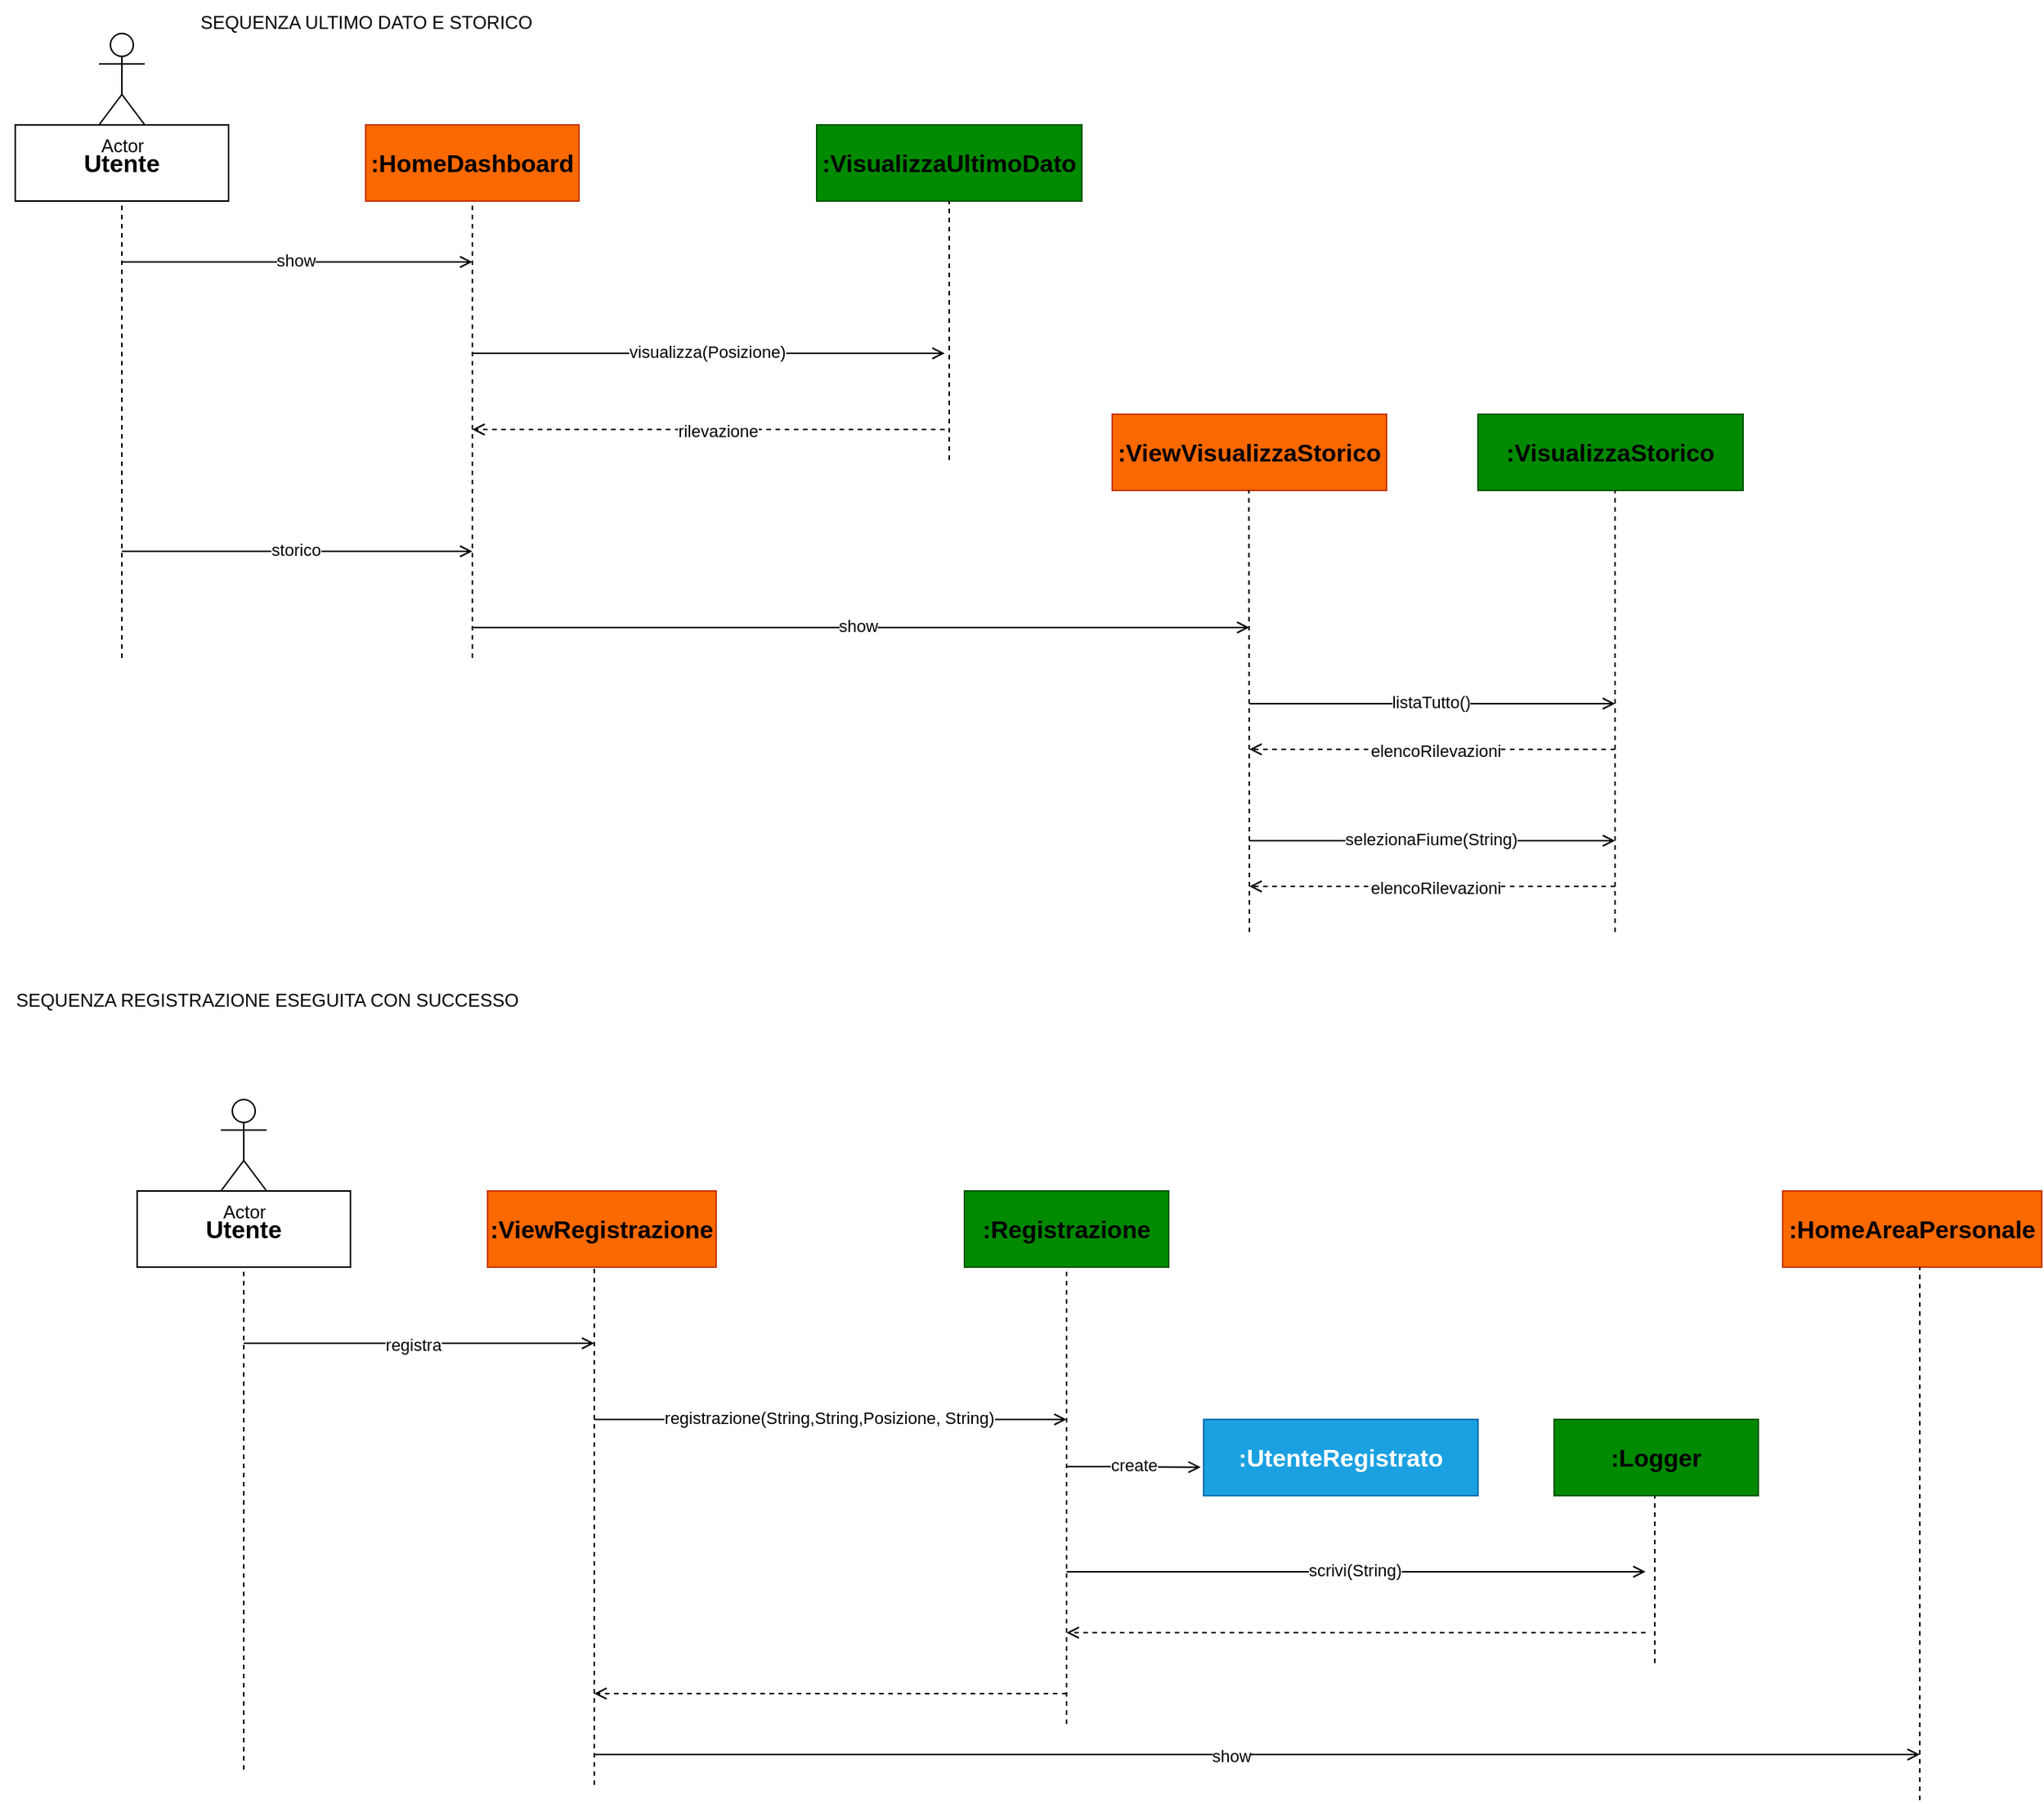 <mxfile version="27.1.6">
  <diagram name="Pagina-1" id="q5SdlHfGuLSYK5Ea52MW">
    <mxGraphModel grid="1" page="1" gridSize="10" guides="1" tooltips="1" connect="1" arrows="1" fold="1" pageScale="1" pageWidth="827" pageHeight="1169" math="0" shadow="0">
      <root>
        <mxCell id="0" />
        <mxCell id="1" parent="0" />
        <mxCell id="jfeon6HeDt7GRnX7dWGx-30" value="&lt;span style=&quot;font-size: 16px; font-weight: 700;&quot;&gt;Utente&lt;/span&gt;" style="html=1;whiteSpace=wrap;fontColor=default;" vertex="1" parent="1">
          <mxGeometry x="70" y="130" width="140" height="50" as="geometry" />
        </mxCell>
        <mxCell id="jfeon6HeDt7GRnX7dWGx-31" value="" style="endArrow=none;dashed=1;html=1;rounded=0;entryX=0.5;entryY=1;entryDx=0;entryDy=0;" edge="1" parent="1" target="jfeon6HeDt7GRnX7dWGx-30">
          <mxGeometry width="50" height="50" relative="1" as="geometry">
            <mxPoint x="140" y="480" as="sourcePoint" />
            <mxPoint x="160" y="220" as="targetPoint" />
          </mxGeometry>
        </mxCell>
        <mxCell id="jfeon6HeDt7GRnX7dWGx-32" value="&lt;span style=&quot;font-size: 16px; font-weight: 700;&quot;&gt;:HomeDashboard&lt;/span&gt;" style="html=1;whiteSpace=wrap;fontColor=#000000;fillColor=#fa6800;strokeColor=#C73500;" vertex="1" parent="1">
          <mxGeometry x="300" y="130" width="140" height="50" as="geometry" />
        </mxCell>
        <mxCell id="jfeon6HeDt7GRnX7dWGx-33" value="" style="endArrow=none;dashed=1;html=1;rounded=0;entryX=0.5;entryY=1;entryDx=0;entryDy=0;" edge="1" parent="1" target="jfeon6HeDt7GRnX7dWGx-32">
          <mxGeometry width="50" height="50" relative="1" as="geometry">
            <mxPoint x="370" y="480" as="sourcePoint" />
            <mxPoint x="390" y="220" as="targetPoint" />
            <Array as="points">
              <mxPoint x="370" y="280" />
            </Array>
          </mxGeometry>
        </mxCell>
        <mxCell id="jfeon6HeDt7GRnX7dWGx-34" value="&lt;span style=&quot;font-size: 16px; font-weight: 700;&quot;&gt;&lt;font style=&quot;color: rgb(0, 0, 0);&quot;&gt;:VisualizzaUltimoDato&lt;/font&gt;&lt;/span&gt;" style="html=1;whiteSpace=wrap;fontColor=#ffffff;fillColor=#008a00;strokeColor=#005700;" vertex="1" parent="1">
          <mxGeometry x="596" y="130" width="174" height="50" as="geometry" />
        </mxCell>
        <mxCell id="jfeon6HeDt7GRnX7dWGx-35" value="" style="endArrow=none;dashed=1;html=1;rounded=0;" edge="1" parent="1">
          <mxGeometry width="50" height="50" relative="1" as="geometry">
            <mxPoint x="683" y="350" as="sourcePoint" />
            <mxPoint x="683" y="180" as="targetPoint" />
          </mxGeometry>
        </mxCell>
        <mxCell id="jfeon6HeDt7GRnX7dWGx-40" value="" style="endArrow=open;dashed=1;endFill=0;html=1;rounded=0;" edge="1" parent="1">
          <mxGeometry width="160" relative="1" as="geometry">
            <mxPoint x="680" y="330" as="sourcePoint" />
            <mxPoint x="370" y="330" as="targetPoint" />
          </mxGeometry>
        </mxCell>
        <mxCell id="jfeon6HeDt7GRnX7dWGx-58" value="rilevazione" style="edgeLabel;html=1;align=center;verticalAlign=middle;resizable=0;points=[];" connectable="0" vertex="1" parent="jfeon6HeDt7GRnX7dWGx-40">
          <mxGeometry x="-0.039" y="1" relative="1" as="geometry">
            <mxPoint as="offset" />
          </mxGeometry>
        </mxCell>
        <mxCell id="jfeon6HeDt7GRnX7dWGx-41" value="Actor" style="shape=umlActor;verticalLabelPosition=bottom;verticalAlign=top;html=1;" vertex="1" parent="1">
          <mxGeometry x="125" y="70" width="30" height="60" as="geometry" />
        </mxCell>
        <mxCell id="jfeon6HeDt7GRnX7dWGx-61" value="" style="endArrow=open;html=1;rounded=0;endFill=0;" edge="1" parent="1">
          <mxGeometry width="50" height="50" relative="1" as="geometry">
            <mxPoint x="370" y="280" as="sourcePoint" />
            <mxPoint x="680" y="280" as="targetPoint" />
          </mxGeometry>
        </mxCell>
        <mxCell id="jfeon6HeDt7GRnX7dWGx-62" value="visualizza(Posizione)" style="edgeLabel;html=1;align=center;verticalAlign=middle;resizable=0;points=[];" connectable="0" vertex="1" parent="jfeon6HeDt7GRnX7dWGx-61">
          <mxGeometry x="-0.007" y="1" relative="1" as="geometry">
            <mxPoint as="offset" />
          </mxGeometry>
        </mxCell>
        <mxCell id="jfeon6HeDt7GRnX7dWGx-63" value="" style="endArrow=open;html=1;rounded=0;endFill=0;" edge="1" parent="1">
          <mxGeometry width="50" height="50" relative="1" as="geometry">
            <mxPoint x="140" y="220" as="sourcePoint" />
            <mxPoint x="370" y="220" as="targetPoint" />
          </mxGeometry>
        </mxCell>
        <mxCell id="jfeon6HeDt7GRnX7dWGx-64" value="show" style="edgeLabel;html=1;align=center;verticalAlign=middle;resizable=0;points=[];" connectable="0" vertex="1" parent="jfeon6HeDt7GRnX7dWGx-63">
          <mxGeometry x="-0.007" y="1" relative="1" as="geometry">
            <mxPoint as="offset" />
          </mxGeometry>
        </mxCell>
        <mxCell id="jfeon6HeDt7GRnX7dWGx-65" value="" style="endArrow=open;html=1;rounded=0;endFill=0;" edge="1" parent="1">
          <mxGeometry width="50" height="50" relative="1" as="geometry">
            <mxPoint x="140" y="410" as="sourcePoint" />
            <mxPoint x="370" y="410" as="targetPoint" />
          </mxGeometry>
        </mxCell>
        <mxCell id="jfeon6HeDt7GRnX7dWGx-66" value="storico" style="edgeLabel;html=1;align=center;verticalAlign=middle;resizable=0;points=[];" connectable="0" vertex="1" parent="jfeon6HeDt7GRnX7dWGx-65">
          <mxGeometry x="-0.007" y="1" relative="1" as="geometry">
            <mxPoint as="offset" />
          </mxGeometry>
        </mxCell>
        <mxCell id="jfeon6HeDt7GRnX7dWGx-67" value="" style="endArrow=open;html=1;rounded=0;endFill=0;" edge="1" parent="1">
          <mxGeometry width="50" height="50" relative="1" as="geometry">
            <mxPoint x="370" y="460" as="sourcePoint" />
            <mxPoint x="880" y="460" as="targetPoint" />
          </mxGeometry>
        </mxCell>
        <mxCell id="jfeon6HeDt7GRnX7dWGx-68" value="show" style="edgeLabel;html=1;align=center;verticalAlign=middle;resizable=0;points=[];" connectable="0" vertex="1" parent="jfeon6HeDt7GRnX7dWGx-67">
          <mxGeometry x="-0.007" y="1" relative="1" as="geometry">
            <mxPoint as="offset" />
          </mxGeometry>
        </mxCell>
        <mxCell id="jfeon6HeDt7GRnX7dWGx-69" value="&lt;span style=&quot;font-size: 16px; font-weight: 700;&quot;&gt;:ViewVisualizzaStorico&lt;/span&gt;" style="html=1;whiteSpace=wrap;fontColor=#000000;fillColor=#fa6800;strokeColor=#C73500;" vertex="1" parent="1">
          <mxGeometry x="790" y="320" width="180" height="50" as="geometry" />
        </mxCell>
        <mxCell id="jfeon6HeDt7GRnX7dWGx-70" value="" style="endArrow=none;dashed=1;html=1;rounded=0;" edge="1" parent="1">
          <mxGeometry width="50" height="50" relative="1" as="geometry">
            <mxPoint x="880" y="660" as="sourcePoint" />
            <mxPoint x="879.66" y="370" as="targetPoint" />
          </mxGeometry>
        </mxCell>
        <mxCell id="jfeon6HeDt7GRnX7dWGx-71" value="&lt;span style=&quot;font-size: 16px; font-weight: 700;&quot;&gt;&lt;font style=&quot;color: rgb(0, 0, 0);&quot;&gt;:VisualizzaStorico&lt;/font&gt;&lt;/span&gt;" style="html=1;whiteSpace=wrap;fillColor=#008a00;strokeColor=#005700;shadow=0;fontColor=#ffffff;" vertex="1" parent="1">
          <mxGeometry x="1030" y="320" width="174" height="50" as="geometry" />
        </mxCell>
        <mxCell id="jfeon6HeDt7GRnX7dWGx-72" value="" style="endArrow=none;dashed=1;html=1;rounded=0;" edge="1" parent="1">
          <mxGeometry width="50" height="50" relative="1" as="geometry">
            <mxPoint x="1120" y="660" as="sourcePoint" />
            <mxPoint x="1120" y="370" as="targetPoint" />
          </mxGeometry>
        </mxCell>
        <mxCell id="jfeon6HeDt7GRnX7dWGx-73" value="" style="endArrow=open;html=1;rounded=0;endFill=0;" edge="1" parent="1">
          <mxGeometry width="50" height="50" relative="1" as="geometry">
            <mxPoint x="880" y="510" as="sourcePoint" />
            <mxPoint x="1120" y="510" as="targetPoint" />
          </mxGeometry>
        </mxCell>
        <mxCell id="jfeon6HeDt7GRnX7dWGx-75" value="listaTutto()" style="edgeLabel;html=1;align=center;verticalAlign=middle;resizable=0;points=[];" connectable="0" vertex="1" parent="jfeon6HeDt7GRnX7dWGx-73">
          <mxGeometry x="-0.007" y="1" relative="1" as="geometry">
            <mxPoint as="offset" />
          </mxGeometry>
        </mxCell>
        <mxCell id="jfeon6HeDt7GRnX7dWGx-76" value="" style="endArrow=open;dashed=1;endFill=0;html=1;rounded=0;" edge="1" parent="1">
          <mxGeometry width="160" relative="1" as="geometry">
            <mxPoint x="1120" y="540" as="sourcePoint" />
            <mxPoint x="880" y="540" as="targetPoint" />
          </mxGeometry>
        </mxCell>
        <mxCell id="jfeon6HeDt7GRnX7dWGx-77" value="elencoRilevazioni" style="edgeLabel;html=1;align=center;verticalAlign=middle;resizable=0;points=[];" connectable="0" vertex="1" parent="jfeon6HeDt7GRnX7dWGx-76">
          <mxGeometry x="-0.039" y="1" relative="1" as="geometry">
            <mxPoint x="-3" as="offset" />
          </mxGeometry>
        </mxCell>
        <mxCell id="jfeon6HeDt7GRnX7dWGx-78" value="" style="endArrow=open;html=1;rounded=0;endFill=0;" edge="1" parent="1">
          <mxGeometry width="50" height="50" relative="1" as="geometry">
            <mxPoint x="880" y="600" as="sourcePoint" />
            <mxPoint x="1120" y="600" as="targetPoint" />
          </mxGeometry>
        </mxCell>
        <mxCell id="jfeon6HeDt7GRnX7dWGx-79" value="selezionaFiume(String)" style="edgeLabel;html=1;align=center;verticalAlign=middle;resizable=0;points=[];" connectable="0" vertex="1" parent="jfeon6HeDt7GRnX7dWGx-78">
          <mxGeometry x="-0.007" y="1" relative="1" as="geometry">
            <mxPoint as="offset" />
          </mxGeometry>
        </mxCell>
        <mxCell id="jfeon6HeDt7GRnX7dWGx-80" value="" style="endArrow=open;dashed=1;endFill=0;html=1;rounded=0;" edge="1" parent="1">
          <mxGeometry width="160" relative="1" as="geometry">
            <mxPoint x="1120" y="630" as="sourcePoint" />
            <mxPoint x="880" y="630" as="targetPoint" />
          </mxGeometry>
        </mxCell>
        <mxCell id="jfeon6HeDt7GRnX7dWGx-81" value="elencoRilevazioni" style="edgeLabel;html=1;align=center;verticalAlign=middle;resizable=0;points=[];" connectable="0" vertex="1" parent="jfeon6HeDt7GRnX7dWGx-80">
          <mxGeometry x="-0.039" y="1" relative="1" as="geometry">
            <mxPoint x="-3" as="offset" />
          </mxGeometry>
        </mxCell>
        <mxCell id="jfeon6HeDt7GRnX7dWGx-84" value="SEQUENZA ULTIMO DATO E STORICO" style="text;html=1;align=center;verticalAlign=middle;resizable=0;points=[];autosize=1;strokeColor=none;fillColor=none;" vertex="1" parent="1">
          <mxGeometry x="180" y="48" width="240" height="30" as="geometry" />
        </mxCell>
        <mxCell id="jfeon6HeDt7GRnX7dWGx-85" value="SEQUENZA REGISTRAZIONE ESEGUITA CON SUCCESSO" style="text;html=1;align=center;verticalAlign=middle;resizable=0;points=[];autosize=1;strokeColor=none;fillColor=none;" vertex="1" parent="1">
          <mxGeometry x="60" y="690" width="350" height="30" as="geometry" />
        </mxCell>
        <mxCell id="jfeon6HeDt7GRnX7dWGx-86" value="&lt;span style=&quot;font-size: 16px; font-weight: 700;&quot;&gt;Utente&lt;/span&gt;" style="html=1;whiteSpace=wrap;fontColor=default;" vertex="1" parent="1">
          <mxGeometry x="150" y="830" width="140" height="50" as="geometry" />
        </mxCell>
        <mxCell id="jfeon6HeDt7GRnX7dWGx-87" value="" style="endArrow=none;dashed=1;html=1;rounded=0;entryX=0.5;entryY=1;entryDx=0;entryDy=0;" edge="1" parent="1" target="jfeon6HeDt7GRnX7dWGx-86">
          <mxGeometry width="50" height="50" relative="1" as="geometry">
            <mxPoint x="220" y="1210" as="sourcePoint" />
            <mxPoint x="240" y="920" as="targetPoint" />
          </mxGeometry>
        </mxCell>
        <mxCell id="jfeon6HeDt7GRnX7dWGx-88" value="&lt;span style=&quot;font-size: 16px; font-weight: 700;&quot;&gt;:ViewRegistrazione&lt;/span&gt;" style="html=1;whiteSpace=wrap;fontColor=#000000;fillColor=#fa6800;strokeColor=#C73500;" vertex="1" parent="1">
          <mxGeometry x="380" y="830" width="150" height="50" as="geometry" />
        </mxCell>
        <mxCell id="jfeon6HeDt7GRnX7dWGx-89" value="" style="endArrow=none;dashed=1;html=1;rounded=0;" edge="1" parent="1">
          <mxGeometry width="50" height="50" relative="1" as="geometry">
            <mxPoint x="450" y="1220" as="sourcePoint" />
            <mxPoint x="450" y="881" as="targetPoint" />
            <Array as="points">
              <mxPoint x="450" y="980" />
            </Array>
          </mxGeometry>
        </mxCell>
        <mxCell id="jfeon6HeDt7GRnX7dWGx-90" value="&lt;span style=&quot;font-size: 16px; font-weight: 700;&quot;&gt;&lt;font style=&quot;color: rgb(0, 0, 0);&quot;&gt;:Registrazione&lt;/font&gt;&lt;/span&gt;" style="html=1;whiteSpace=wrap;fontColor=#ffffff;fillColor=#008a00;strokeColor=#005700;" vertex="1" parent="1">
          <mxGeometry x="693" y="830" width="134" height="50" as="geometry" />
        </mxCell>
        <mxCell id="jfeon6HeDt7GRnX7dWGx-91" value="" style="endArrow=none;dashed=1;html=1;rounded=0;" edge="1" parent="1">
          <mxGeometry width="50" height="50" relative="1" as="geometry">
            <mxPoint x="760" y="1180" as="sourcePoint" />
            <mxPoint x="760" y="880" as="targetPoint" />
          </mxGeometry>
        </mxCell>
        <mxCell id="jfeon6HeDt7GRnX7dWGx-94" value="Actor" style="shape=umlActor;verticalLabelPosition=bottom;verticalAlign=top;html=1;" vertex="1" parent="1">
          <mxGeometry x="205" y="770" width="30" height="60" as="geometry" />
        </mxCell>
        <mxCell id="jfeon6HeDt7GRnX7dWGx-98" value="" style="endArrow=open;html=1;rounded=0;endFill=0;" edge="1" parent="1">
          <mxGeometry width="50" height="50" relative="1" as="geometry">
            <mxPoint x="450" y="980" as="sourcePoint" />
            <mxPoint x="760" y="980" as="targetPoint" />
          </mxGeometry>
        </mxCell>
        <mxCell id="jfeon6HeDt7GRnX7dWGx-99" value="registrazione(String,String,Posizione, String)" style="edgeLabel;html=1;align=center;verticalAlign=middle;resizable=0;points=[];" connectable="0" vertex="1" parent="jfeon6HeDt7GRnX7dWGx-98">
          <mxGeometry x="-0.007" y="1" relative="1" as="geometry">
            <mxPoint as="offset" />
          </mxGeometry>
        </mxCell>
        <mxCell id="jfeon6HeDt7GRnX7dWGx-100" value="" style="endArrow=open;html=1;rounded=0;endFill=0;" edge="1" parent="1">
          <mxGeometry width="50" height="50" relative="1" as="geometry">
            <mxPoint x="220" y="930" as="sourcePoint" />
            <mxPoint x="450" y="930" as="targetPoint" />
          </mxGeometry>
        </mxCell>
        <mxCell id="jfeon6HeDt7GRnX7dWGx-123" value="registra" style="edgeLabel;html=1;align=center;verticalAlign=middle;resizable=0;points=[];" connectable="0" vertex="1" parent="jfeon6HeDt7GRnX7dWGx-100">
          <mxGeometry x="-0.04" y="-1" relative="1" as="geometry">
            <mxPoint as="offset" />
          </mxGeometry>
        </mxCell>
        <mxCell id="jfeon6HeDt7GRnX7dWGx-106" value="&lt;span style=&quot;font-size: 16px; font-weight: 700;&quot;&gt;:UtenteRegistrato&lt;/span&gt;" style="html=1;whiteSpace=wrap;fontColor=#ffffff;fillColor=#1ba1e2;strokeColor=#006EAF;" vertex="1" parent="1">
          <mxGeometry x="850" y="980" width="180" height="50" as="geometry" />
        </mxCell>
        <mxCell id="jfeon6HeDt7GRnX7dWGx-124" value="" style="endArrow=open;html=1;rounded=0;endFill=0;entryX=-0.011;entryY=0.627;entryDx=0;entryDy=0;entryPerimeter=0;" edge="1" parent="1" target="jfeon6HeDt7GRnX7dWGx-106">
          <mxGeometry width="50" height="50" relative="1" as="geometry">
            <mxPoint x="760" y="1011" as="sourcePoint" />
            <mxPoint x="1190" y="940" as="targetPoint" />
            <Array as="points">
              <mxPoint x="790" y="1011" />
            </Array>
          </mxGeometry>
        </mxCell>
        <mxCell id="jfeon6HeDt7GRnX7dWGx-125" value="create" style="edgeLabel;html=1;align=center;verticalAlign=middle;resizable=0;points=[];" connectable="0" vertex="1" parent="jfeon6HeDt7GRnX7dWGx-124">
          <mxGeometry x="-0.007" y="1" relative="1" as="geometry">
            <mxPoint as="offset" />
          </mxGeometry>
        </mxCell>
        <mxCell id="jfeon6HeDt7GRnX7dWGx-126" value="&lt;span style=&quot;font-size: 16px; font-weight: 700;&quot;&gt;&lt;font style=&quot;color: rgb(0, 0, 0);&quot;&gt;:Logger&lt;/font&gt;&lt;/span&gt;" style="html=1;whiteSpace=wrap;fontColor=#ffffff;fillColor=#008a00;strokeColor=#005700;" vertex="1" parent="1">
          <mxGeometry x="1080" y="980" width="134" height="50" as="geometry" />
        </mxCell>
        <mxCell id="jfeon6HeDt7GRnX7dWGx-127" value="" style="endArrow=none;dashed=1;html=1;rounded=0;" edge="1" parent="1">
          <mxGeometry width="50" height="50" relative="1" as="geometry">
            <mxPoint x="1146.09" y="1140" as="sourcePoint" />
            <mxPoint x="1146.09" y="1030" as="targetPoint" />
          </mxGeometry>
        </mxCell>
        <mxCell id="jfeon6HeDt7GRnX7dWGx-128" value="" style="endArrow=open;html=1;rounded=0;endFill=0;" edge="1" parent="1">
          <mxGeometry width="50" height="50" relative="1" as="geometry">
            <mxPoint x="760" y="1080" as="sourcePoint" />
            <mxPoint x="1140" y="1080" as="targetPoint" />
            <Array as="points" />
          </mxGeometry>
        </mxCell>
        <mxCell id="jfeon6HeDt7GRnX7dWGx-129" value="scrivi(String)" style="edgeLabel;html=1;align=center;verticalAlign=middle;resizable=0;points=[];" connectable="0" vertex="1" parent="jfeon6HeDt7GRnX7dWGx-128">
          <mxGeometry x="-0.007" y="1" relative="1" as="geometry">
            <mxPoint as="offset" />
          </mxGeometry>
        </mxCell>
        <mxCell id="jfeon6HeDt7GRnX7dWGx-130" value="" style="endArrow=open;dashed=1;endFill=0;html=1;rounded=0;" edge="1" parent="1">
          <mxGeometry width="160" relative="1" as="geometry">
            <mxPoint x="1140" y="1120" as="sourcePoint" />
            <mxPoint x="760" y="1120" as="targetPoint" />
          </mxGeometry>
        </mxCell>
        <mxCell id="jfeon6HeDt7GRnX7dWGx-131" value="" style="endArrow=open;dashed=1;endFill=0;html=1;rounded=0;" edge="1" parent="1">
          <mxGeometry width="160" relative="1" as="geometry">
            <mxPoint x="760" y="1160" as="sourcePoint" />
            <mxPoint x="450" y="1160" as="targetPoint" />
          </mxGeometry>
        </mxCell>
        <mxCell id="jfeon6HeDt7GRnX7dWGx-134" value="&lt;span style=&quot;font-size: 16px; font-weight: 700;&quot;&gt;:HomeAreaPersonale&lt;/span&gt;" style="html=1;whiteSpace=wrap;fontColor=#000000;fillColor=#fa6800;strokeColor=#C73500;" vertex="1" parent="1">
          <mxGeometry x="1230" y="830" width="170" height="50" as="geometry" />
        </mxCell>
        <mxCell id="jfeon6HeDt7GRnX7dWGx-135" value="" style="endArrow=none;dashed=1;html=1;rounded=0;" edge="1" parent="1">
          <mxGeometry width="50" height="50" relative="1" as="geometry">
            <mxPoint x="1320" y="1230" as="sourcePoint" />
            <mxPoint x="1320" y="880" as="targetPoint" />
            <Array as="points">
              <mxPoint x="1320" y="979" />
            </Array>
          </mxGeometry>
        </mxCell>
        <mxCell id="jfeon6HeDt7GRnX7dWGx-136" value="" style="endArrow=open;html=1;rounded=0;endFill=0;" edge="1" parent="1">
          <mxGeometry width="50" height="50" relative="1" as="geometry">
            <mxPoint x="450" y="1200" as="sourcePoint" />
            <mxPoint x="1320" y="1200" as="targetPoint" />
          </mxGeometry>
        </mxCell>
        <mxCell id="jfeon6HeDt7GRnX7dWGx-137" value="show" style="edgeLabel;html=1;align=center;verticalAlign=middle;resizable=0;points=[];" connectable="0" vertex="1" parent="jfeon6HeDt7GRnX7dWGx-136">
          <mxGeometry x="-0.04" y="-1" relative="1" as="geometry">
            <mxPoint as="offset" />
          </mxGeometry>
        </mxCell>
      </root>
    </mxGraphModel>
  </diagram>
</mxfile>
